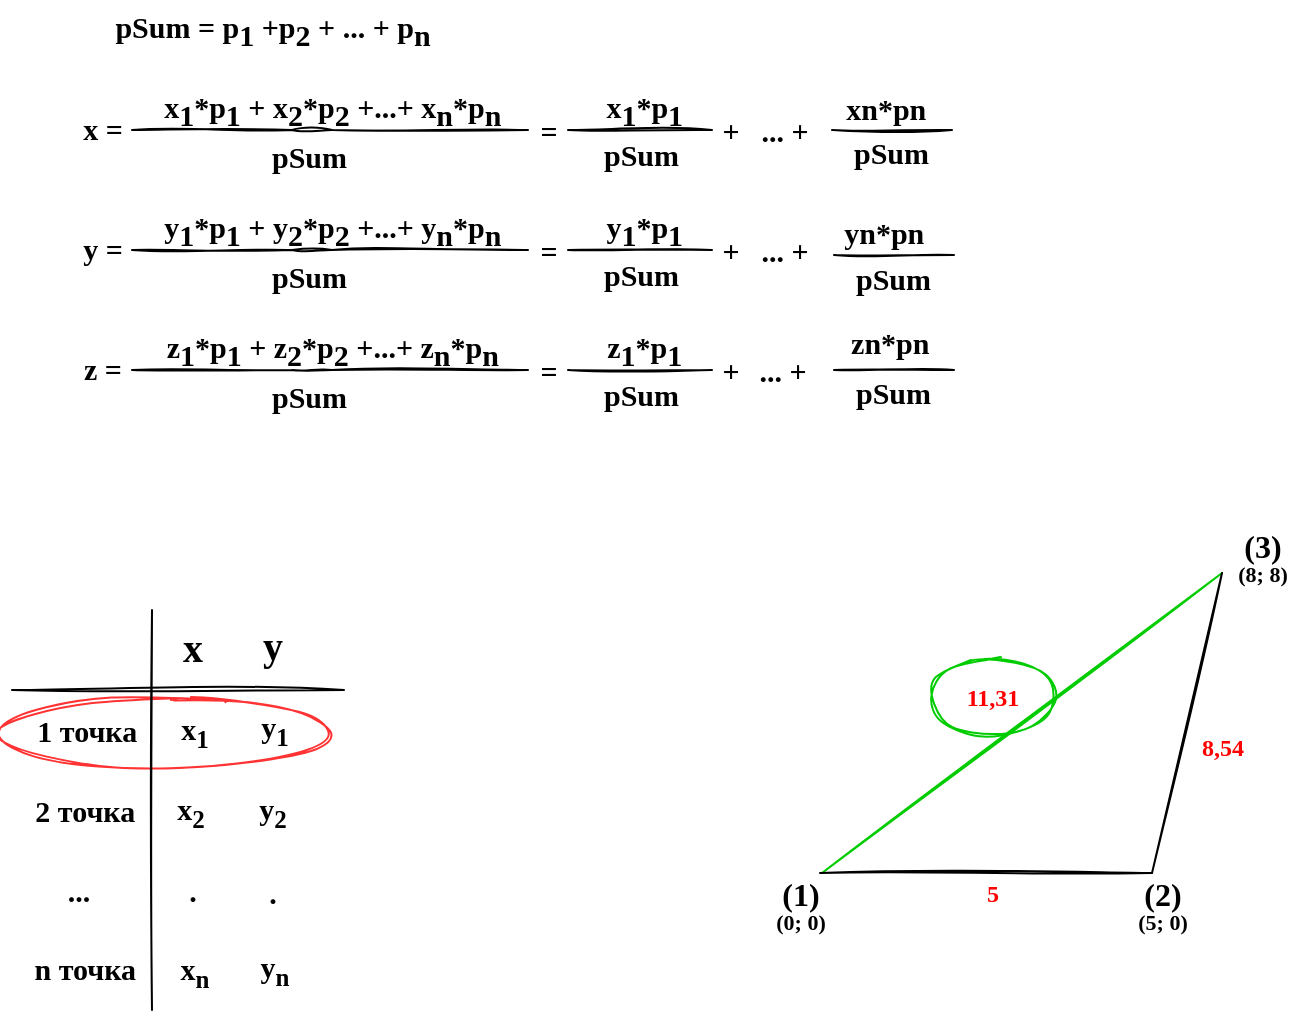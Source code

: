<mxfile version="15.2.7" type="device"><diagram id="EPFdd0bSfsvq8oCg-2A9" name="Страница 1"><mxGraphModel dx="496" dy="291" grid="0" gridSize="10" guides="1" tooltips="1" connect="1" arrows="1" fold="1" page="1" pageScale="1" pageWidth="827" pageHeight="1169" math="0" shadow="0"><root><mxCell id="0"/><mxCell id="1" parent="0"/><mxCell id="OBjXlW_s-na1L2ocZXtE-13" value="" style="ellipse;whiteSpace=wrap;html=1;sketch=1;fontFamily=Comic Sans MS;fontSize=12;fontColor=#00CC00;strokeColor=#00CC00;" vertex="1" parent="1"><mxGeometry x="470" y="424.5" width="60" height="38" as="geometry"/></mxCell><mxCell id="UScfY4CQxV5__BltaqXN-158" value="" style="ellipse;whiteSpace=wrap;html=1;labelBackgroundColor=none;fontFamily=Comic Sans MS;fontSize=20;fontColor=default;sketch=1;strokeColor=#FF3333;" parent="1" vertex="1"><mxGeometry x="5" y="443" width="162" height="37" as="geometry"/></mxCell><mxCell id="UScfY4CQxV5__BltaqXN-2" value="&lt;span style=&quot;font-size: 15px; background-color: rgb(255, 255, 255);&quot;&gt;&amp;nbsp;x&lt;sub style=&quot;font-size: 15px;&quot;&gt;1&lt;/sub&gt;*p&lt;sub style=&quot;font-size: 15px;&quot;&gt;1&amp;nbsp;&lt;/sub&gt;+ x&lt;sub style=&quot;font-size: 15px;&quot;&gt;2&lt;/sub&gt;*p&lt;sub style=&quot;font-size: 15px;&quot;&gt;2&lt;/sub&gt; +...+ x&lt;sub style=&quot;font-size: 15px;&quot;&gt;n&lt;/sub&gt;*p&lt;sub style=&quot;font-size: 15px;&quot;&gt;n&lt;/sub&gt;&lt;/span&gt;" style="text;html=1;align=center;verticalAlign=middle;resizable=0;points=[];autosize=1;labelBackgroundColor=default;fontFamily=Comic Sans MS;fontStyle=1;fontSize=15;sketch=1;" parent="1" vertex="1"><mxGeometry x="58" y="135" width="220" height="30" as="geometry"/></mxCell><mxCell id="UScfY4CQxV5__BltaqXN-4" value="" style="endArrow=none;html=1;fontFamily=Comic Sans MS;fontStyle=1;fontSize=15;sketch=1;" parent="1" edge="1"><mxGeometry width="50" height="50" relative="1" as="geometry"><mxPoint x="70" y="160" as="sourcePoint"/><mxPoint x="268" y="160" as="targetPoint"/><Array as="points"><mxPoint x="160" y="160"/></Array></mxGeometry></mxCell><mxCell id="UScfY4CQxV5__BltaqXN-5" value="&lt;div style=&quot;text-align: center; font-size: 15px;&quot;&gt;&lt;span style=&quot;font-size: 15px;&quot;&gt;&lt;font style=&quot;font-size: 15px;&quot;&gt;pSum&lt;/font&gt;&lt;/span&gt;&lt;/div&gt;" style="text;whiteSpace=wrap;html=1;labelBackgroundColor=default;fontColor=default;fontFamily=Comic Sans MS;fontStyle=1;fontSize=15;sketch=1;" parent="1" vertex="1"><mxGeometry x="138" y="158" width="46" height="30" as="geometry"/></mxCell><mxCell id="UScfY4CQxV5__BltaqXN-6" value="x =" style="text;html=1;align=center;verticalAlign=middle;resizable=0;points=[];autosize=1;strokeColor=none;fillColor=none;fontColor=default;fontFamily=Comic Sans MS;fontStyle=1;fontSize=15;sketch=1;" parent="1" vertex="1"><mxGeometry x="35" y="149" width="40" height="20" as="geometry"/></mxCell><mxCell id="UScfY4CQxV5__BltaqXN-7" value="=" style="text;html=1;align=center;verticalAlign=middle;resizable=0;points=[];autosize=1;strokeColor=none;fillColor=none;fontColor=default;fontFamily=Comic Sans MS;fontStyle=1;fontSize=15;sketch=1;" parent="1" vertex="1"><mxGeometry x="268" y="150" width="20" height="20" as="geometry"/></mxCell><mxCell id="UScfY4CQxV5__BltaqXN-18" value="&lt;span style=&quot;font-size: 15px; background-color: rgb(255, 255, 255);&quot;&gt;&amp;nbsp;x&lt;sub style=&quot;font-size: 15px;&quot;&gt;1&lt;/sub&gt;*p&lt;sub style=&quot;font-size: 15px;&quot;&gt;1&lt;/sub&gt;&lt;/span&gt;" style="text;html=1;align=center;verticalAlign=middle;resizable=0;points=[];autosize=1;labelBackgroundColor=default;fontFamily=Comic Sans MS;fontStyle=1;fontSize=15;sketch=1;" parent="1" vertex="1"><mxGeometry x="289" y="135" width="70" height="30" as="geometry"/></mxCell><mxCell id="UScfY4CQxV5__BltaqXN-19" value="" style="endArrow=none;html=1;fontFamily=Comic Sans MS;fontStyle=1;fontSize=15;sketch=1;" parent="1" edge="1"><mxGeometry width="50" height="50" relative="1" as="geometry"><mxPoint x="288" y="160" as="sourcePoint"/><mxPoint x="360" y="160" as="targetPoint"/><Array as="points"/></mxGeometry></mxCell><mxCell id="UScfY4CQxV5__BltaqXN-20" value="&lt;span style=&quot;font-size: 15px; text-align: center;&quot;&gt;pSum&lt;/span&gt;" style="text;whiteSpace=wrap;html=1;labelBackgroundColor=default;fontColor=default;fontFamily=Comic Sans MS;fontStyle=1;fontSize=15;sketch=1;" parent="1" vertex="1"><mxGeometry x="304" y="157" width="42" height="30" as="geometry"/></mxCell><mxCell id="UScfY4CQxV5__BltaqXN-21" value="+" style="text;html=1;align=center;verticalAlign=middle;resizable=0;points=[];autosize=1;strokeColor=none;fillColor=none;fontColor=default;fontFamily=Comic Sans MS;fontStyle=1;fontSize=15;sketch=1;" parent="1" vertex="1"><mxGeometry x="359" y="150" width="20" height="20" as="geometry"/></mxCell><mxCell id="UScfY4CQxV5__BltaqXN-31" value="pSum =&amp;nbsp;&lt;span style=&quot;font-size: 15px;&quot;&gt;p&lt;/span&gt;&lt;sub style=&quot;font-size: 15px;&quot;&gt;1&lt;/sub&gt;&lt;span style=&quot;font-size: 15px;&quot;&gt;&amp;nbsp;+p&lt;/span&gt;&lt;sub style=&quot;font-size: 15px;&quot;&gt;2&lt;/sub&gt;&lt;span style=&quot;font-size: 15px;&quot;&gt;&amp;nbsp;+ ... + p&lt;/span&gt;&lt;sub style=&quot;font-size: 15px;&quot;&gt;n&lt;/sub&gt;" style="text;html=1;align=center;verticalAlign=middle;resizable=0;points=[];autosize=1;strokeColor=none;fillColor=none;fontColor=default;fontFamily=Comic Sans MS;fontStyle=1;fontSize=15;sketch=1;" parent="1" vertex="1"><mxGeometry x="35" y="95" width="210" height="30" as="geometry"/></mxCell><mxCell id="UScfY4CQxV5__BltaqXN-48" value="" style="endArrow=none;html=1;fontFamily=Comic Sans MS;fontStyle=1;fontSize=15;sketch=1;" parent="1" edge="1"><mxGeometry width="50" height="50" relative="1" as="geometry"><mxPoint x="420" y="160" as="sourcePoint"/><mxPoint x="480" y="160" as="targetPoint"/><Array as="points"/></mxGeometry></mxCell><mxCell id="UScfY4CQxV5__BltaqXN-49" value="&lt;span style=&quot;background-color: rgb(255, 255, 255); font-size: 15px;&quot;&gt;&amp;nbsp; &amp;nbsp;xn*p&lt;/span&gt;&lt;span style=&quot;background-color: rgb(255, 255, 255); font-size: 15px;&quot;&gt;n&lt;/span&gt;" style="text;html=1;align=center;verticalAlign=middle;resizable=0;points=[];autosize=1;labelBackgroundColor=default;fontFamily=Comic Sans MS;fontStyle=1;fontSize=15;sketch=1;" parent="1" vertex="1"><mxGeometry x="401" y="139" width="80" height="20" as="geometry"/></mxCell><mxCell id="UScfY4CQxV5__BltaqXN-50" value="&lt;span style=&quot;font-size: 15px; text-align: center;&quot;&gt;pSum&lt;/span&gt;" style="text;whiteSpace=wrap;html=1;labelBackgroundColor=default;fontColor=default;fontFamily=Comic Sans MS;fontStyle=1;fontSize=15;sketch=1;" parent="1" vertex="1"><mxGeometry x="429" y="156" width="44" height="30" as="geometry"/></mxCell><mxCell id="UScfY4CQxV5__BltaqXN-78" value="x" style="text;html=1;align=center;verticalAlign=middle;resizable=0;points=[];autosize=1;strokeColor=none;fillColor=none;fontColor=default;fontSize=20;fontStyle=1;fontFamily=Comic Sans MS;sketch=1;" parent="1" vertex="1"><mxGeometry x="84.5" y="403" width="30" height="30" as="geometry"/></mxCell><mxCell id="UScfY4CQxV5__BltaqXN-79" value="y" style="text;html=1;align=center;verticalAlign=middle;resizable=0;points=[];autosize=1;strokeColor=none;fillColor=none;fontColor=default;fontSize=20;fontStyle=1;fontFamily=Comic Sans MS;sketch=1;" parent="1" vertex="1"><mxGeometry x="125" y="402" width="30" height="30" as="geometry"/></mxCell><mxCell id="UScfY4CQxV5__BltaqXN-82" value="1 точка&amp;nbsp;" style="text;html=1;align=center;verticalAlign=middle;resizable=0;points=[];autosize=1;strokeColor=none;fillColor=none;fontColor=default;fontSize=15;fontStyle=1;fontFamily=Comic Sans MS;sketch=1;" parent="1" vertex="1"><mxGeometry x="8.5" y="450" width="80" height="20" as="geometry"/></mxCell><mxCell id="UScfY4CQxV5__BltaqXN-84" value="2 точка&amp;nbsp;" style="text;html=1;align=center;verticalAlign=middle;resizable=0;points=[];autosize=1;strokeColor=none;fillColor=none;fontColor=default;fontSize=15;fontStyle=1;fontFamily=Comic Sans MS;sketch=1;" parent="1" vertex="1"><mxGeometry x="8" y="490" width="80" height="20" as="geometry"/></mxCell><mxCell id="UScfY4CQxV5__BltaqXN-86" value="n точка&amp;nbsp;" style="text;html=1;align=center;verticalAlign=middle;resizable=0;points=[];autosize=1;strokeColor=none;fillColor=none;fontColor=default;fontSize=15;fontStyle=1;fontFamily=Comic Sans MS;sketch=1;" parent="1" vertex="1"><mxGeometry x="8" y="569" width="80" height="20" as="geometry"/></mxCell><mxCell id="UScfY4CQxV5__BltaqXN-87" value="" style="endArrow=none;html=1;fontColor=default;fontSize=15;fontStyle=1;fontFamily=Comic Sans MS;sketch=1;" parent="1" edge="1"><mxGeometry width="50" height="50" relative="1" as="geometry"><mxPoint x="10" y="440" as="sourcePoint"/><mxPoint x="176" y="440" as="targetPoint"/></mxGeometry></mxCell><mxCell id="UScfY4CQxV5__BltaqXN-88" value="" style="endArrow=none;html=1;fontColor=default;fontSize=15;fontStyle=1;fontFamily=Comic Sans MS;sketch=1;" parent="1" edge="1"><mxGeometry width="50" height="50" relative="1" as="geometry"><mxPoint x="80" y="600" as="sourcePoint"/><mxPoint x="80" y="400" as="targetPoint"/></mxGeometry></mxCell><mxCell id="UScfY4CQxV5__BltaqXN-89" value="x&lt;span style=&quot;font-size: 15px&quot;&gt;&lt;sub&gt;1&lt;/sub&gt;&lt;/span&gt;" style="text;html=1;align=center;verticalAlign=middle;resizable=0;points=[];autosize=1;strokeColor=none;fillColor=none;fontColor=default;fontSize=15;fontStyle=1;fontFamily=Comic Sans MS;sketch=1;" parent="1" vertex="1"><mxGeometry x="87.5" y="447" width="27" height="27" as="geometry"/></mxCell><mxCell id="UScfY4CQxV5__BltaqXN-90" value="y&lt;span style=&quot;font-size: 15px&quot;&gt;&lt;sub&gt;1&lt;/sub&gt;&lt;/span&gt;" style="text;html=1;align=center;verticalAlign=middle;resizable=0;points=[];autosize=1;strokeColor=none;fillColor=none;fontColor=default;fontSize=15;fontStyle=1;fontFamily=Comic Sans MS;sketch=1;" parent="1" vertex="1"><mxGeometry x="128" y="446" width="26" height="27" as="geometry"/></mxCell><mxCell id="UScfY4CQxV5__BltaqXN-94" value="x&lt;span style=&quot;font-size: 15px&quot;&gt;&lt;span style=&quot;font-size: 15px&quot;&gt;&lt;sub&gt;2&lt;/sub&gt;&lt;/span&gt;&lt;/span&gt;" style="text;html=1;align=center;verticalAlign=middle;resizable=0;points=[];autosize=1;strokeColor=none;fillColor=none;fontColor=default;fontSize=15;fontStyle=1;fontFamily=Comic Sans MS;sketch=1;" parent="1" vertex="1"><mxGeometry x="85.5" y="487" width="27" height="27" as="geometry"/></mxCell><mxCell id="UScfY4CQxV5__BltaqXN-95" value="y&lt;span style=&quot;font-size: 15px&quot;&gt;&lt;sub&gt;2&lt;/sub&gt;&lt;/span&gt;" style="text;html=1;align=center;verticalAlign=middle;resizable=0;points=[];autosize=1;strokeColor=none;fillColor=none;fontColor=default;fontSize=15;fontStyle=1;fontFamily=Comic Sans MS;sketch=1;" parent="1" vertex="1"><mxGeometry x="127" y="487" width="26" height="27" as="geometry"/></mxCell><mxCell id="UScfY4CQxV5__BltaqXN-102" value="x&lt;span style=&quot;font-size: 15px&quot;&gt;&lt;span style=&quot;font-size: 15px&quot;&gt;&lt;sub&gt;n&lt;/sub&gt;&lt;/span&gt;&lt;/span&gt;" style="text;html=1;align=center;verticalAlign=middle;resizable=0;points=[];autosize=1;strokeColor=none;fillColor=none;fontColor=default;fontSize=15;fontStyle=1;fontFamily=Comic Sans MS;sketch=1;" parent="1" vertex="1"><mxGeometry x="88.5" y="567" width="25" height="27" as="geometry"/></mxCell><mxCell id="UScfY4CQxV5__BltaqXN-103" value="&lt;span style=&quot;font-size: 15px&quot;&gt;&lt;span style=&quot;font-size: 15px&quot;&gt;y&lt;span style=&quot;font-size: 15px&quot;&gt;&lt;sub&gt;n&lt;/sub&gt;&lt;/span&gt;&lt;/span&gt;&lt;/span&gt;" style="text;html=1;align=center;verticalAlign=middle;resizable=0;points=[];autosize=1;strokeColor=none;fillColor=none;fontColor=default;fontSize=15;fontStyle=1;fontFamily=Comic Sans MS;sketch=1;" parent="1" vertex="1"><mxGeometry x="128" y="566" width="25" height="27" as="geometry"/></mxCell><mxCell id="UScfY4CQxV5__BltaqXN-109" value="&lt;span style=&quot;font-size: 15px; background-color: rgb(255, 255, 255);&quot;&gt;&amp;nbsp;y&lt;sub style=&quot;font-size: 15px;&quot;&gt;1&lt;/sub&gt;*p&lt;sub style=&quot;font-size: 15px;&quot;&gt;1&amp;nbsp;&lt;/sub&gt;+ y&lt;sub style=&quot;font-size: 15px;&quot;&gt;2&lt;/sub&gt;*p&lt;sub style=&quot;font-size: 15px;&quot;&gt;2&lt;/sub&gt; +...+ y&lt;sub style=&quot;font-size: 15px;&quot;&gt;n&lt;/sub&gt;*p&lt;sub style=&quot;font-size: 15px;&quot;&gt;n&lt;/sub&gt;&lt;/span&gt;" style="text;html=1;align=center;verticalAlign=middle;resizable=0;points=[];autosize=1;labelBackgroundColor=default;fontFamily=Comic Sans MS;fontStyle=1;fontSize=15;sketch=1;" parent="1" vertex="1"><mxGeometry x="58" y="195" width="220" height="30" as="geometry"/></mxCell><mxCell id="UScfY4CQxV5__BltaqXN-110" value="" style="endArrow=none;html=1;fontFamily=Comic Sans MS;fontStyle=1;fontSize=15;sketch=1;" parent="1" edge="1"><mxGeometry width="50" height="50" relative="1" as="geometry"><mxPoint x="70" y="220" as="sourcePoint"/><mxPoint x="268" y="220" as="targetPoint"/><Array as="points"><mxPoint x="160" y="220"/></Array></mxGeometry></mxCell><mxCell id="UScfY4CQxV5__BltaqXN-111" value="&lt;div style=&quot;text-align: center; font-size: 15px;&quot;&gt;&lt;span style=&quot;font-size: 15px;&quot;&gt;&lt;font style=&quot;font-size: 15px;&quot;&gt;pSum&lt;/font&gt;&lt;/span&gt;&lt;/div&gt;" style="text;whiteSpace=wrap;html=1;labelBackgroundColor=default;fontColor=default;fontFamily=Comic Sans MS;fontStyle=1;fontSize=15;sketch=1;" parent="1" vertex="1"><mxGeometry x="138" y="218" width="46" height="30" as="geometry"/></mxCell><mxCell id="UScfY4CQxV5__BltaqXN-112" value="y =" style="text;html=1;align=center;verticalAlign=middle;resizable=0;points=[];autosize=1;strokeColor=none;fillColor=none;fontColor=default;fontFamily=Comic Sans MS;fontStyle=1;fontSize=15;sketch=1;" parent="1" vertex="1"><mxGeometry x="35" y="209" width="40" height="20" as="geometry"/></mxCell><mxCell id="UScfY4CQxV5__BltaqXN-113" value="=" style="text;html=1;align=center;verticalAlign=middle;resizable=0;points=[];autosize=1;strokeColor=none;fillColor=none;fontColor=default;fontFamily=Comic Sans MS;fontStyle=1;fontSize=15;sketch=1;" parent="1" vertex="1"><mxGeometry x="268" y="210" width="20" height="20" as="geometry"/></mxCell><mxCell id="UScfY4CQxV5__BltaqXN-114" value="&lt;span style=&quot;font-size: 15px; background-color: rgb(255, 255, 255);&quot;&gt;&amp;nbsp;y&lt;sub style=&quot;font-size: 15px;&quot;&gt;1&lt;/sub&gt;*p&lt;sub style=&quot;font-size: 15px;&quot;&gt;1&lt;/sub&gt;&lt;/span&gt;" style="text;html=1;align=center;verticalAlign=middle;resizable=0;points=[];autosize=1;labelBackgroundColor=default;fontFamily=Comic Sans MS;fontStyle=1;fontSize=15;sketch=1;" parent="1" vertex="1"><mxGeometry x="289" y="195" width="70" height="30" as="geometry"/></mxCell><mxCell id="UScfY4CQxV5__BltaqXN-115" value="" style="endArrow=none;html=1;fontFamily=Comic Sans MS;fontStyle=1;fontSize=15;sketch=1;" parent="1" edge="1"><mxGeometry width="50" height="50" relative="1" as="geometry"><mxPoint x="288" y="220" as="sourcePoint"/><mxPoint x="360" y="220" as="targetPoint"/><Array as="points"/></mxGeometry></mxCell><mxCell id="UScfY4CQxV5__BltaqXN-116" value="&lt;span style=&quot;font-size: 15px; text-align: center;&quot;&gt;pSum&lt;/span&gt;" style="text;whiteSpace=wrap;html=1;labelBackgroundColor=default;fontColor=default;fontFamily=Comic Sans MS;fontStyle=1;fontSize=15;sketch=1;" parent="1" vertex="1"><mxGeometry x="304" y="217" width="42" height="30" as="geometry"/></mxCell><mxCell id="UScfY4CQxV5__BltaqXN-117" value="+" style="text;html=1;align=center;verticalAlign=middle;resizable=0;points=[];autosize=1;strokeColor=none;fillColor=none;fontColor=default;fontFamily=Comic Sans MS;fontStyle=1;fontSize=15;sketch=1;" parent="1" vertex="1"><mxGeometry x="359" y="210" width="20" height="20" as="geometry"/></mxCell><mxCell id="UScfY4CQxV5__BltaqXN-131" value="&lt;span style=&quot;font-size: 15px; background-color: rgb(255, 255, 255);&quot;&gt;&amp;nbsp;z&lt;sub style=&quot;font-size: 15px;&quot;&gt;1&lt;/sub&gt;*p&lt;sub style=&quot;font-size: 15px;&quot;&gt;1&amp;nbsp;&lt;/sub&gt;+ z&lt;sub style=&quot;font-size: 15px;&quot;&gt;2&lt;/sub&gt;*p&lt;sub style=&quot;font-size: 15px;&quot;&gt;2&lt;/sub&gt; +...+ z&lt;sub style=&quot;font-size: 15px;&quot;&gt;n&lt;/sub&gt;*p&lt;sub style=&quot;font-size: 15px;&quot;&gt;n&lt;/sub&gt;&lt;/span&gt;" style="text;html=1;align=center;verticalAlign=middle;resizable=0;points=[];autosize=1;labelBackgroundColor=default;fontFamily=Comic Sans MS;fontStyle=1;fontSize=15;sketch=1;" parent="1" vertex="1"><mxGeometry x="58" y="255" width="220" height="30" as="geometry"/></mxCell><mxCell id="UScfY4CQxV5__BltaqXN-132" value="" style="endArrow=none;html=1;fontFamily=Comic Sans MS;fontStyle=1;fontSize=15;sketch=1;" parent="1" edge="1"><mxGeometry width="50" height="50" relative="1" as="geometry"><mxPoint x="70" y="280" as="sourcePoint"/><mxPoint x="268" y="280" as="targetPoint"/><Array as="points"><mxPoint x="160" y="280"/></Array></mxGeometry></mxCell><mxCell id="UScfY4CQxV5__BltaqXN-133" value="&lt;div style=&quot;text-align: center; font-size: 15px;&quot;&gt;&lt;span style=&quot;font-size: 15px;&quot;&gt;&lt;font style=&quot;font-size: 15px;&quot;&gt;pSum&lt;/font&gt;&lt;/span&gt;&lt;/div&gt;" style="text;whiteSpace=wrap;html=1;labelBackgroundColor=default;fontColor=default;fontFamily=Comic Sans MS;fontStyle=1;fontSize=15;sketch=1;" parent="1" vertex="1"><mxGeometry x="138" y="278" width="46" height="30" as="geometry"/></mxCell><mxCell id="UScfY4CQxV5__BltaqXN-134" value="z =" style="text;html=1;align=center;verticalAlign=middle;resizable=0;points=[];autosize=1;strokeColor=none;fillColor=none;fontColor=default;fontFamily=Comic Sans MS;fontStyle=1;fontSize=15;sketch=1;" parent="1" vertex="1"><mxGeometry x="35" y="269" width="40" height="20" as="geometry"/></mxCell><mxCell id="UScfY4CQxV5__BltaqXN-135" value="=" style="text;html=1;align=center;verticalAlign=middle;resizable=0;points=[];autosize=1;strokeColor=none;fillColor=none;fontColor=default;fontFamily=Comic Sans MS;fontStyle=1;fontSize=15;sketch=1;" parent="1" vertex="1"><mxGeometry x="268" y="270" width="20" height="20" as="geometry"/></mxCell><mxCell id="UScfY4CQxV5__BltaqXN-136" value="&lt;span style=&quot;font-size: 15px; background-color: rgb(255, 255, 255);&quot;&gt;&amp;nbsp;z&lt;sub style=&quot;font-size: 15px;&quot;&gt;1&lt;/sub&gt;*p&lt;sub style=&quot;font-size: 15px;&quot;&gt;1&lt;/sub&gt;&lt;/span&gt;" style="text;html=1;align=center;verticalAlign=middle;resizable=0;points=[];autosize=1;labelBackgroundColor=default;fontFamily=Comic Sans MS;fontStyle=1;fontSize=15;sketch=1;" parent="1" vertex="1"><mxGeometry x="289" y="255" width="70" height="30" as="geometry"/></mxCell><mxCell id="UScfY4CQxV5__BltaqXN-137" value="" style="endArrow=none;html=1;fontFamily=Comic Sans MS;fontStyle=1;fontSize=15;sketch=1;" parent="1" edge="1"><mxGeometry width="50" height="50" relative="1" as="geometry"><mxPoint x="288" y="280" as="sourcePoint"/><mxPoint x="360" y="280" as="targetPoint"/><Array as="points"/></mxGeometry></mxCell><mxCell id="UScfY4CQxV5__BltaqXN-138" value="&lt;span style=&quot;font-size: 15px; text-align: center;&quot;&gt;pSum&lt;/span&gt;" style="text;whiteSpace=wrap;html=1;labelBackgroundColor=default;fontColor=default;fontFamily=Comic Sans MS;fontStyle=1;fontSize=15;sketch=1;" parent="1" vertex="1"><mxGeometry x="304" y="277" width="42" height="30" as="geometry"/></mxCell><mxCell id="UScfY4CQxV5__BltaqXN-139" value="+" style="text;html=1;align=center;verticalAlign=middle;resizable=0;points=[];autosize=1;strokeColor=none;fillColor=none;fontColor=default;fontFamily=Comic Sans MS;fontStyle=1;fontSize=15;sketch=1;" parent="1" vertex="1"><mxGeometry x="359" y="270" width="20" height="20" as="geometry"/></mxCell><mxCell id="UScfY4CQxV5__BltaqXN-144" value="... +" style="text;html=1;align=center;verticalAlign=middle;resizable=0;points=[];autosize=1;strokeColor=none;fillColor=none;fontColor=default;fontFamily=Comic Sans MS;fontStyle=1;fontSize=15;sketch=1;" parent="1" vertex="1"><mxGeometry x="371" y="150" width="50" height="20" as="geometry"/></mxCell><mxCell id="UScfY4CQxV5__BltaqXN-145" value="... +" style="text;html=1;align=center;verticalAlign=middle;resizable=0;points=[];autosize=1;strokeColor=none;fillColor=none;fontColor=default;fontFamily=Comic Sans MS;fontStyle=1;fontSize=15;sketch=1;" parent="1" vertex="1"><mxGeometry x="370" y="270" width="50" height="20" as="geometry"/></mxCell><mxCell id="UScfY4CQxV5__BltaqXN-146" value="... +" style="text;html=1;align=center;verticalAlign=middle;resizable=0;points=[];autosize=1;strokeColor=none;fillColor=none;fontColor=default;fontFamily=Comic Sans MS;fontStyle=1;fontSize=15;sketch=1;" parent="1" vertex="1"><mxGeometry x="371" y="210" width="50" height="20" as="geometry"/></mxCell><mxCell id="UScfY4CQxV5__BltaqXN-147" value="" style="endArrow=none;html=1;fontFamily=Comic Sans MS;fontStyle=1;fontSize=15;sketch=1;" parent="1" edge="1"><mxGeometry width="50" height="50" relative="1" as="geometry"><mxPoint x="421" y="222.5" as="sourcePoint"/><mxPoint x="481" y="222.5" as="targetPoint"/><Array as="points"/></mxGeometry></mxCell><mxCell id="UScfY4CQxV5__BltaqXN-148" value="&lt;span style=&quot;background-color: rgb(255, 255, 255); font-size: 15px;&quot;&gt;&amp;nbsp; &amp;nbsp;yn*p&lt;/span&gt;&lt;span style=&quot;background-color: rgb(255, 255, 255); font-size: 15px;&quot;&gt;n&lt;/span&gt;" style="text;html=1;align=center;verticalAlign=middle;resizable=0;points=[];autosize=1;labelBackgroundColor=default;fontFamily=Comic Sans MS;fontStyle=1;fontSize=15;sketch=1;" parent="1" vertex="1"><mxGeometry x="400" y="200.5" width="80" height="20" as="geometry"/></mxCell><mxCell id="UScfY4CQxV5__BltaqXN-149" value="&lt;span style=&quot;font-size: 15px; text-align: center;&quot;&gt;pSum&lt;/span&gt;" style="text;whiteSpace=wrap;html=1;labelBackgroundColor=default;fontColor=default;fontFamily=Comic Sans MS;fontStyle=1;fontSize=15;sketch=1;" parent="1" vertex="1"><mxGeometry x="430" y="218.5" width="44" height="30" as="geometry"/></mxCell><mxCell id="UScfY4CQxV5__BltaqXN-150" value="" style="endArrow=none;html=1;fontFamily=Comic Sans MS;fontStyle=1;fontSize=15;sketch=1;" parent="1" edge="1"><mxGeometry width="50" height="50" relative="1" as="geometry"><mxPoint x="421" y="280" as="sourcePoint"/><mxPoint x="481" y="280" as="targetPoint"/><Array as="points"/></mxGeometry></mxCell><mxCell id="UScfY4CQxV5__BltaqXN-151" value="&lt;span style=&quot;background-color: rgb(255, 255, 255); font-size: 15px;&quot;&gt;&amp;nbsp; &amp;nbsp;zn*p&lt;/span&gt;&lt;span style=&quot;background-color: rgb(255, 255, 255); font-size: 15px;&quot;&gt;n&lt;/span&gt;" style="text;html=1;align=center;verticalAlign=middle;resizable=0;points=[];autosize=1;labelBackgroundColor=default;fontFamily=Comic Sans MS;fontStyle=1;fontSize=15;sketch=1;" parent="1" vertex="1"><mxGeometry x="403" y="256" width="80" height="20" as="geometry"/></mxCell><mxCell id="UScfY4CQxV5__BltaqXN-152" value="&lt;span style=&quot;font-size: 15px; text-align: center;&quot;&gt;pSum&lt;/span&gt;" style="text;whiteSpace=wrap;html=1;labelBackgroundColor=default;fontColor=default;fontFamily=Comic Sans MS;fontStyle=1;fontSize=15;sketch=1;" parent="1" vertex="1"><mxGeometry x="430" y="276" width="44" height="30" as="geometry"/></mxCell><mxCell id="UScfY4CQxV5__BltaqXN-153" value="..." style="text;html=1;align=center;verticalAlign=middle;resizable=0;points=[];autosize=1;strokeColor=none;fillColor=none;fontColor=default;fontSize=15;fontStyle=1;fontFamily=Comic Sans MS;sketch=1;" parent="1" vertex="1"><mxGeometry x="23" y="530" width="40" height="20" as="geometry"/></mxCell><mxCell id="UScfY4CQxV5__BltaqXN-154" value="." style="text;html=1;align=center;verticalAlign=middle;resizable=0;points=[];autosize=1;strokeColor=none;fillColor=none;fontColor=default;fontSize=15;fontStyle=1;fontFamily=Comic Sans MS;sketch=1;" parent="1" vertex="1"><mxGeometry x="90" y="530" width="20" height="20" as="geometry"/></mxCell><mxCell id="UScfY4CQxV5__BltaqXN-155" value="." style="text;html=1;align=center;verticalAlign=middle;resizable=0;points=[];autosize=1;strokeColor=none;fillColor=none;fontColor=default;fontSize=15;fontStyle=1;fontFamily=Comic Sans MS;sketch=1;" parent="1" vertex="1"><mxGeometry x="130" y="531" width="20" height="20" as="geometry"/></mxCell><mxCell id="OBjXlW_s-na1L2ocZXtE-1" value="" style="endArrow=none;html=1;fontColor=default;fontSize=15;fontStyle=1;fontFamily=Comic Sans MS;sketch=1;strokeColor=#00CC00;" edge="1" parent="1"><mxGeometry width="50" height="50" relative="1" as="geometry"><mxPoint x="415" y="531.5" as="sourcePoint"/><mxPoint x="615" y="381.5" as="targetPoint"/></mxGeometry></mxCell><mxCell id="OBjXlW_s-na1L2ocZXtE-2" value="" style="endArrow=none;html=1;fontColor=default;fontSize=15;fontStyle=1;fontFamily=Comic Sans MS;sketch=1;" edge="1" parent="1"><mxGeometry width="50" height="50" relative="1" as="geometry"><mxPoint x="414" y="531.5" as="sourcePoint"/><mxPoint x="580" y="531.5" as="targetPoint"/></mxGeometry></mxCell><mxCell id="OBjXlW_s-na1L2ocZXtE-3" value="" style="endArrow=none;html=1;fontColor=default;fontSize=15;fontStyle=1;fontFamily=Comic Sans MS;sketch=1;" edge="1" parent="1"><mxGeometry width="50" height="50" relative="1" as="geometry"><mxPoint x="580" y="531.5" as="sourcePoint"/><mxPoint x="615" y="381.5" as="targetPoint"/></mxGeometry></mxCell><mxCell id="OBjXlW_s-na1L2ocZXtE-4" value="(1)" style="text;html=1;align=center;verticalAlign=middle;resizable=0;points=[];autosize=1;strokeColor=none;fillColor=none;fontSize=16;fontStyle=1;fontFamily=Comic Sans MS;sketch=1;" vertex="1" parent="1"><mxGeometry x="384" y="531.5" width="40" height="20" as="geometry"/></mxCell><mxCell id="OBjXlW_s-na1L2ocZXtE-5" value="(3)" style="text;html=1;align=center;verticalAlign=middle;resizable=0;points=[];autosize=1;strokeColor=none;fillColor=none;fontSize=16;fontStyle=1;fontFamily=Comic Sans MS;sketch=1;" vertex="1" parent="1"><mxGeometry x="615" y="357.5" width="40" height="20" as="geometry"/></mxCell><mxCell id="OBjXlW_s-na1L2ocZXtE-6" value="(2)" style="text;html=1;align=center;verticalAlign=middle;resizable=0;points=[];autosize=1;strokeColor=none;fillColor=none;fontSize=16;fontStyle=1;fontFamily=Comic Sans MS;sketch=1;" vertex="1" parent="1"><mxGeometry x="565" y="531.5" width="40" height="20" as="geometry"/></mxCell><mxCell id="OBjXlW_s-na1L2ocZXtE-7" value="(0; 0)" style="text;html=1;align=center;verticalAlign=middle;resizable=0;points=[];autosize=1;strokeColor=none;fillColor=none;fontSize=11;fontStyle=1;fontFamily=Comic Sans MS;sketch=1;" vertex="1" parent="1"><mxGeometry x="379" y="545.5" width="50" height="20" as="geometry"/></mxCell><mxCell id="OBjXlW_s-na1L2ocZXtE-8" value="(5; 0)" style="text;html=1;align=center;verticalAlign=middle;resizable=0;points=[];autosize=1;strokeColor=none;fillColor=none;fontSize=11;fontStyle=1;fontFamily=Comic Sans MS;sketch=1;" vertex="1" parent="1"><mxGeometry x="560" y="545.5" width="50" height="20" as="geometry"/></mxCell><mxCell id="OBjXlW_s-na1L2ocZXtE-9" value="(8; 8)" style="text;html=1;align=center;verticalAlign=middle;resizable=0;points=[];autosize=1;strokeColor=none;fillColor=none;fontSize=11;fontStyle=1;fontFamily=Comic Sans MS;sketch=1;" vertex="1" parent="1"><mxGeometry x="610" y="371.5" width="50" height="20" as="geometry"/></mxCell><mxCell id="OBjXlW_s-na1L2ocZXtE-10" value="5" style="text;html=1;align=center;verticalAlign=middle;resizable=0;points=[];autosize=1;strokeColor=none;fillColor=none;fontSize=12;fontStyle=1;fontFamily=Comic Sans MS;sketch=1;fontColor=#FF0000;" vertex="1" parent="1"><mxGeometry x="490" y="531.5" width="20" height="20" as="geometry"/></mxCell><mxCell id="OBjXlW_s-na1L2ocZXtE-11" value="8,54" style="text;html=1;align=center;verticalAlign=middle;resizable=0;points=[];autosize=1;strokeColor=none;fillColor=none;fontSize=12;fontStyle=1;fontFamily=Comic Sans MS;sketch=1;fontColor=#FF0000;" vertex="1" parent="1"><mxGeometry x="595" y="458.5" width="40" height="20" as="geometry"/></mxCell><mxCell id="OBjXlW_s-na1L2ocZXtE-12" value="11,31" style="text;html=1;align=center;verticalAlign=middle;resizable=0;points=[];autosize=1;strokeColor=none;fillColor=none;fontSize=12;fontStyle=1;fontFamily=Comic Sans MS;sketch=1;fontColor=#FF0000;" vertex="1" parent="1"><mxGeometry x="475" y="433.5" width="50" height="20" as="geometry"/></mxCell></root></mxGraphModel></diagram></mxfile>